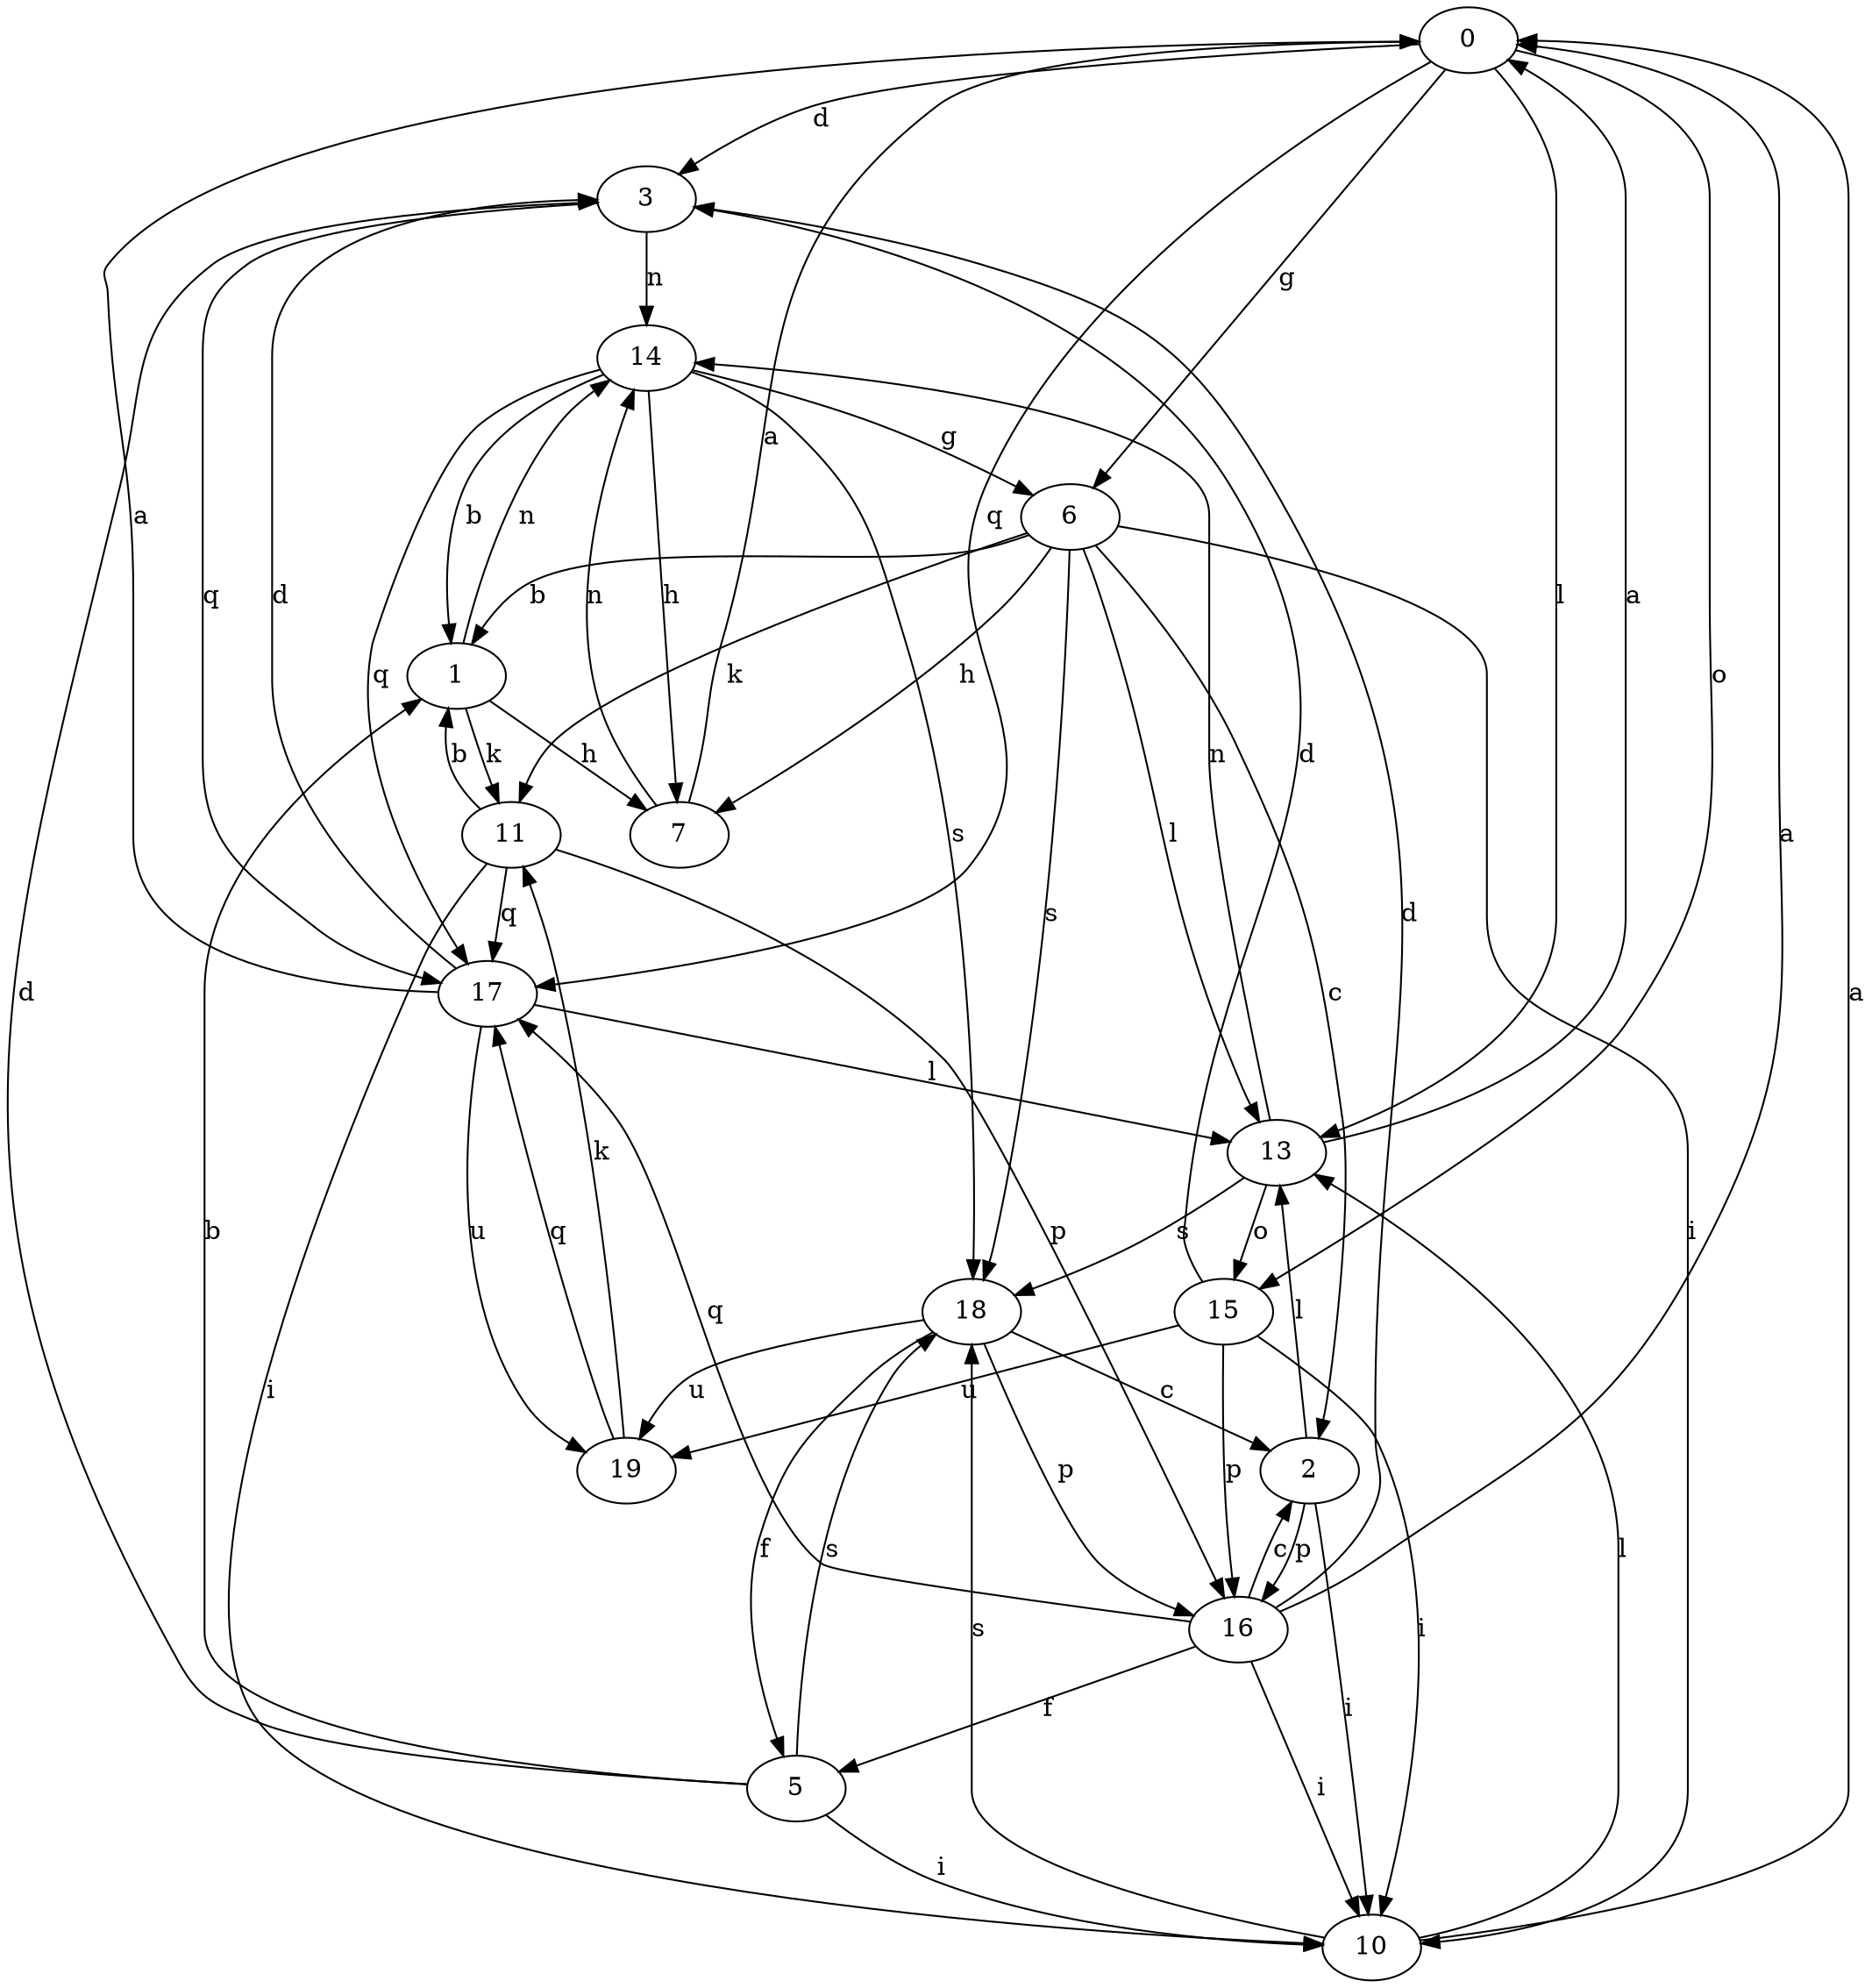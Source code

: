 strict digraph  {
0;
1;
2;
3;
5;
6;
7;
10;
11;
13;
14;
15;
16;
17;
18;
19;
0 -> 3  [label=d];
0 -> 6  [label=g];
0 -> 13  [label=l];
0 -> 15  [label=o];
0 -> 17  [label=q];
1 -> 7  [label=h];
1 -> 11  [label=k];
1 -> 14  [label=n];
2 -> 10  [label=i];
2 -> 13  [label=l];
2 -> 16  [label=p];
3 -> 14  [label=n];
3 -> 17  [label=q];
5 -> 1  [label=b];
5 -> 3  [label=d];
5 -> 10  [label=i];
5 -> 18  [label=s];
6 -> 1  [label=b];
6 -> 2  [label=c];
6 -> 7  [label=h];
6 -> 10  [label=i];
6 -> 11  [label=k];
6 -> 13  [label=l];
6 -> 18  [label=s];
7 -> 0  [label=a];
7 -> 14  [label=n];
10 -> 0  [label=a];
10 -> 13  [label=l];
10 -> 18  [label=s];
11 -> 1  [label=b];
11 -> 10  [label=i];
11 -> 16  [label=p];
11 -> 17  [label=q];
13 -> 0  [label=a];
13 -> 14  [label=n];
13 -> 15  [label=o];
13 -> 18  [label=s];
14 -> 1  [label=b];
14 -> 6  [label=g];
14 -> 7  [label=h];
14 -> 17  [label=q];
14 -> 18  [label=s];
15 -> 3  [label=d];
15 -> 10  [label=i];
15 -> 16  [label=p];
15 -> 19  [label=u];
16 -> 0  [label=a];
16 -> 2  [label=c];
16 -> 3  [label=d];
16 -> 5  [label=f];
16 -> 10  [label=i];
16 -> 17  [label=q];
17 -> 0  [label=a];
17 -> 3  [label=d];
17 -> 13  [label=l];
17 -> 19  [label=u];
18 -> 2  [label=c];
18 -> 5  [label=f];
18 -> 16  [label=p];
18 -> 19  [label=u];
19 -> 11  [label=k];
19 -> 17  [label=q];
}
